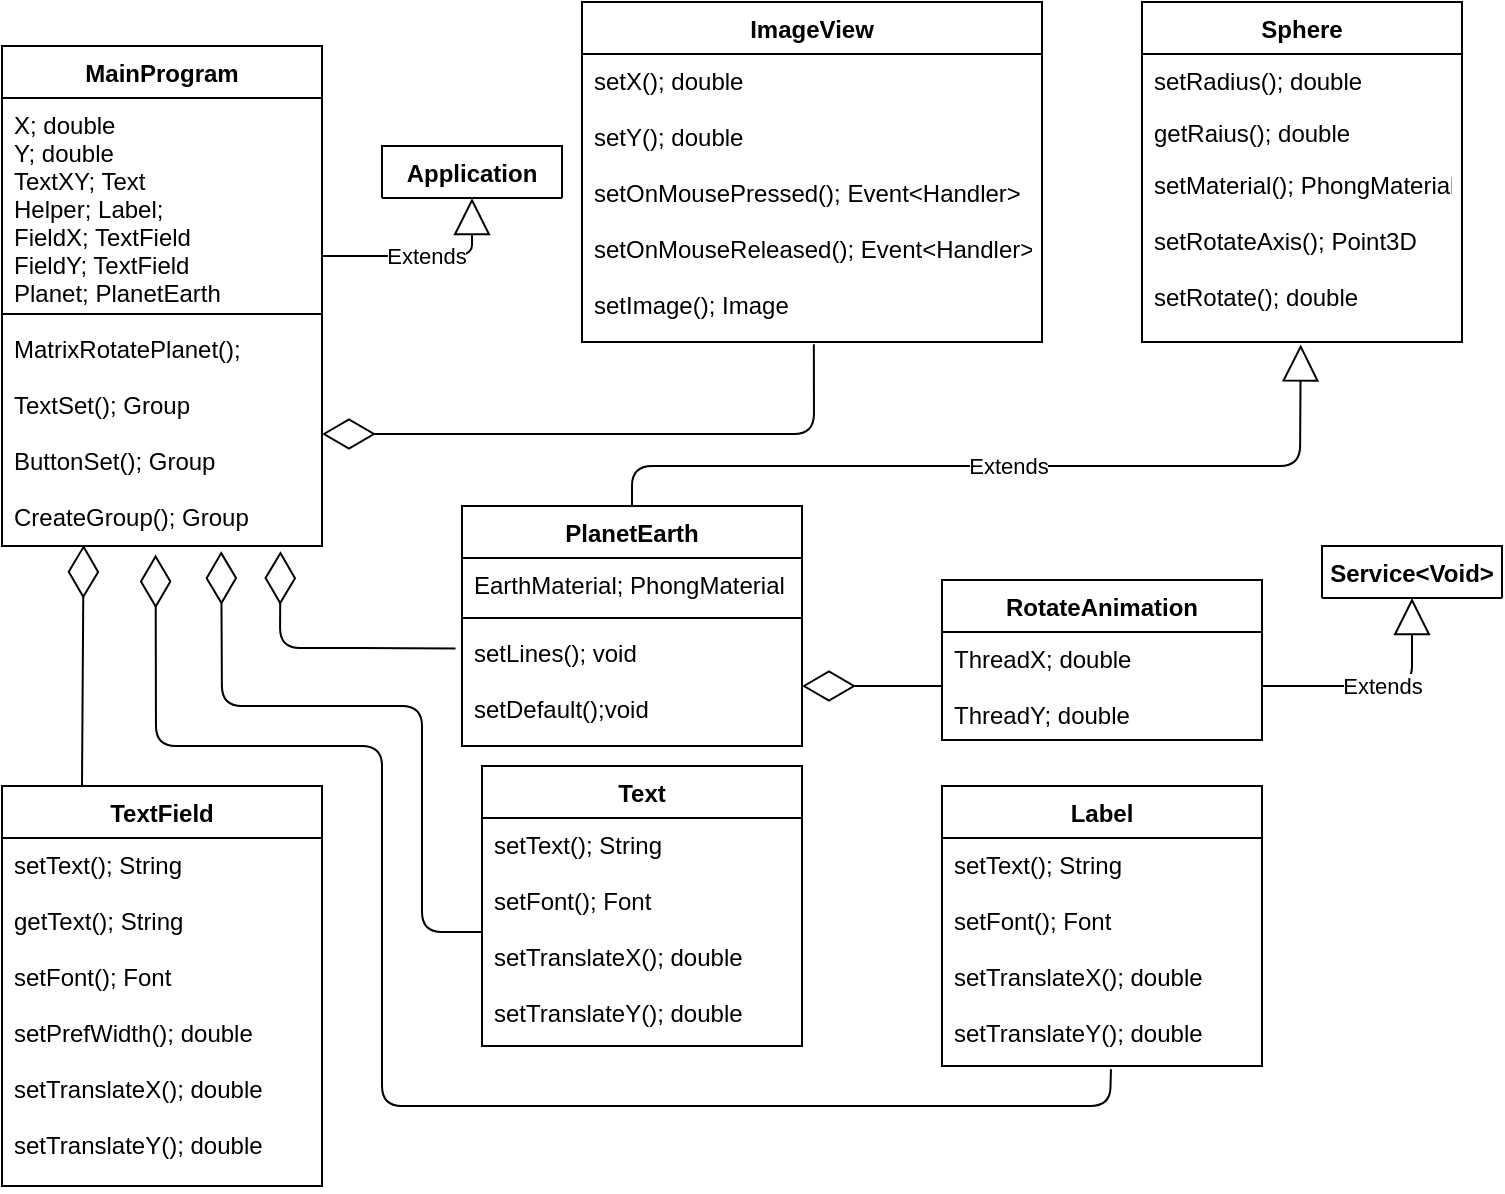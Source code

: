 <mxfile version="12.4.3" type="device" pages="1"><diagram id="LgOvtcqZybx8i6TWVQgV" name="Page-1"><mxGraphModel dx="1038" dy="580" grid="1" gridSize="10" guides="1" tooltips="1" connect="1" arrows="1" fold="1" page="1" pageScale="1" pageWidth="827" pageHeight="1169" math="0" shadow="0"><root><mxCell id="0"/><mxCell id="1" parent="0"/><mxCell id="gwcLNiOGNvJbn6Li3570-8" value="Sphere" style="swimlane;fontStyle=1;childLayout=stackLayout;horizontal=1;startSize=26;fillColor=none;horizontalStack=0;resizeParent=1;resizeParentMax=0;resizeLast=0;collapsible=1;marginBottom=0;" parent="1" vertex="1"><mxGeometry x="600" y="78" width="160" height="170" as="geometry"/></mxCell><mxCell id="gwcLNiOGNvJbn6Li3570-9" value="setRadius(); double" style="text;strokeColor=none;fillColor=none;align=left;verticalAlign=top;spacingLeft=4;spacingRight=4;overflow=hidden;rotatable=0;points=[[0,0.5],[1,0.5]];portConstraint=eastwest;" parent="gwcLNiOGNvJbn6Li3570-8" vertex="1"><mxGeometry y="26" width="160" height="26" as="geometry"/></mxCell><mxCell id="gwcLNiOGNvJbn6Li3570-10" value="getRaius(); double" style="text;strokeColor=none;fillColor=none;align=left;verticalAlign=top;spacingLeft=4;spacingRight=4;overflow=hidden;rotatable=0;points=[[0,0.5],[1,0.5]];portConstraint=eastwest;" parent="gwcLNiOGNvJbn6Li3570-8" vertex="1"><mxGeometry y="52" width="160" height="26" as="geometry"/></mxCell><mxCell id="gwcLNiOGNvJbn6Li3570-11" value="setMaterial(); PhongMaterial&#10;&#10;setRotateAxis(); Point3D&#10;&#10;setRotate(); double&#10;" style="text;strokeColor=none;fillColor=none;align=left;verticalAlign=top;spacingLeft=4;spacingRight=4;overflow=hidden;rotatable=0;points=[[0,0.5],[1,0.5]];portConstraint=eastwest;" parent="gwcLNiOGNvJbn6Li3570-8" vertex="1"><mxGeometry y="78" width="160" height="92" as="geometry"/></mxCell><mxCell id="gwcLNiOGNvJbn6Li3570-12" value="PlanetEarth" style="swimlane;fontStyle=1;align=center;verticalAlign=top;childLayout=stackLayout;horizontal=1;startSize=26;horizontalStack=0;resizeParent=1;resizeParentMax=0;resizeLast=0;collapsible=1;marginBottom=0;" parent="1" vertex="1"><mxGeometry x="260" y="330" width="170" height="120" as="geometry"/></mxCell><mxCell id="gwcLNiOGNvJbn6Li3570-13" value="EarthMaterial; PhongMaterial" style="text;strokeColor=none;fillColor=none;align=left;verticalAlign=top;spacingLeft=4;spacingRight=4;overflow=hidden;rotatable=0;points=[[0,0.5],[1,0.5]];portConstraint=eastwest;" parent="gwcLNiOGNvJbn6Li3570-12" vertex="1"><mxGeometry y="26" width="170" height="26" as="geometry"/></mxCell><mxCell id="gwcLNiOGNvJbn6Li3570-14" value="" style="line;strokeWidth=1;fillColor=none;align=left;verticalAlign=middle;spacingTop=-1;spacingLeft=3;spacingRight=3;rotatable=0;labelPosition=right;points=[];portConstraint=eastwest;" parent="gwcLNiOGNvJbn6Li3570-12" vertex="1"><mxGeometry y="52" width="170" height="8" as="geometry"/></mxCell><mxCell id="gwcLNiOGNvJbn6Li3570-15" value="setLines(); void&#10;&#10;setDefault();void" style="text;strokeColor=none;fillColor=none;align=left;verticalAlign=top;spacingLeft=4;spacingRight=4;overflow=hidden;rotatable=0;points=[[0,0.5],[1,0.5]];portConstraint=eastwest;" parent="gwcLNiOGNvJbn6Li3570-12" vertex="1"><mxGeometry y="60" width="170" height="60" as="geometry"/></mxCell><mxCell id="gwcLNiOGNvJbn6Li3570-20" value="RotateAnimation" style="swimlane;fontStyle=1;align=center;verticalAlign=top;childLayout=stackLayout;horizontal=1;startSize=26;horizontalStack=0;resizeParent=1;resizeParentMax=0;resizeLast=0;collapsible=1;marginBottom=0;" parent="1" vertex="1"><mxGeometry x="500" y="367" width="160" height="80" as="geometry"/></mxCell><mxCell id="gwcLNiOGNvJbn6Li3570-21" value="ThreadX; double&#10;&#10;ThreadY; double" style="text;strokeColor=none;fillColor=none;align=left;verticalAlign=top;spacingLeft=4;spacingRight=4;overflow=hidden;rotatable=0;points=[[0,0.5],[1,0.5]];portConstraint=eastwest;" parent="gwcLNiOGNvJbn6Li3570-20" vertex="1"><mxGeometry y="26" width="160" height="54" as="geometry"/></mxCell><mxCell id="gwcLNiOGNvJbn6Li3570-32" value="MainProgram" style="swimlane;fontStyle=1;align=center;verticalAlign=top;childLayout=stackLayout;horizontal=1;startSize=26;horizontalStack=0;resizeParent=1;resizeParentMax=0;resizeLast=0;collapsible=1;marginBottom=0;" parent="1" vertex="1"><mxGeometry x="30" y="100" width="160" height="250" as="geometry"/></mxCell><mxCell id="gwcLNiOGNvJbn6Li3570-33" value="X; double&#10;Y; double&#10;TextXY; Text&#10;Helper; Label;&#10;FieldX; TextField &#10;FieldY; TextField &#10;Planet; PlanetEarth" style="text;strokeColor=none;fillColor=none;align=left;verticalAlign=top;spacingLeft=4;spacingRight=4;overflow=hidden;rotatable=0;points=[[0,0.5],[1,0.5]];portConstraint=eastwest;" parent="gwcLNiOGNvJbn6Li3570-32" vertex="1"><mxGeometry y="26" width="160" height="104" as="geometry"/></mxCell><mxCell id="gwcLNiOGNvJbn6Li3570-34" value="" style="line;strokeWidth=1;fillColor=none;align=left;verticalAlign=middle;spacingTop=-1;spacingLeft=3;spacingRight=3;rotatable=0;labelPosition=right;points=[];portConstraint=eastwest;" parent="gwcLNiOGNvJbn6Li3570-32" vertex="1"><mxGeometry y="130" width="160" height="8" as="geometry"/></mxCell><mxCell id="gwcLNiOGNvJbn6Li3570-35" value="MatrixRotatePlanet();&#10;&#10;TextSet(); Group&#10;&#10;ButtonSet(); Group&#10;&#10;CreateGroup(); Group&#10;" style="text;strokeColor=none;fillColor=none;align=left;verticalAlign=top;spacingLeft=4;spacingRight=4;overflow=hidden;rotatable=0;points=[[0,0.5],[1,0.5]];portConstraint=eastwest;" parent="gwcLNiOGNvJbn6Li3570-32" vertex="1"><mxGeometry y="138" width="160" height="112" as="geometry"/></mxCell><mxCell id="gwcLNiOGNvJbn6Li3570-36" value="Extends" style="endArrow=block;endSize=16;endFill=0;html=1;exitX=0.5;exitY=0;exitDx=0;exitDy=0;entryX=0.496;entryY=1.013;entryDx=0;entryDy=0;entryPerimeter=0;" parent="1" source="gwcLNiOGNvJbn6Li3570-12" target="gwcLNiOGNvJbn6Li3570-11" edge="1"><mxGeometry width="160" relative="1" as="geometry"><mxPoint x="10" y="720" as="sourcePoint"/><mxPoint x="340" y="430" as="targetPoint"/><Array as="points"><mxPoint x="345" y="310"/><mxPoint x="679" y="310"/></Array></mxGeometry></mxCell><mxCell id="gwcLNiOGNvJbn6Li3570-37" value="" style="endArrow=diamondThin;endFill=0;endSize=24;html=1;exitX=0;exitY=0.5;exitDx=0;exitDy=0;entryX=1;entryY=0.5;entryDx=0;entryDy=0;" parent="1" source="gwcLNiOGNvJbn6Li3570-21" target="gwcLNiOGNvJbn6Li3570-15" edge="1"><mxGeometry width="160" relative="1" as="geometry"><mxPoint x="60" y="730" as="sourcePoint"/><mxPoint x="470" y="422" as="targetPoint"/></mxGeometry></mxCell><mxCell id="gwcLNiOGNvJbn6Li3570-38" value="" style="endArrow=diamondThin;endFill=0;endSize=24;html=1;entryX=0.87;entryY=1.023;entryDx=0;entryDy=0;entryPerimeter=0;exitX=-0.019;exitY=0.187;exitDx=0;exitDy=0;exitPerimeter=0;" parent="1" source="gwcLNiOGNvJbn6Li3570-15" target="gwcLNiOGNvJbn6Li3570-35" edge="1"><mxGeometry width="160" relative="1" as="geometry"><mxPoint x="110" y="540" as="sourcePoint"/><mxPoint x="240" y="540" as="targetPoint"/><Array as="points"><mxPoint x="200" y="401"/><mxPoint x="169" y="401"/></Array></mxGeometry></mxCell><mxCell id="gwcLNiOGNvJbn6Li3570-39" value="ImageView" style="swimlane;fontStyle=1;align=center;verticalAlign=top;childLayout=stackLayout;horizontal=1;startSize=26;horizontalStack=0;resizeParent=1;resizeParentMax=0;resizeLast=0;collapsible=1;marginBottom=0;" parent="1" vertex="1"><mxGeometry x="320" y="78" width="230" height="170" as="geometry"/></mxCell><mxCell id="gwcLNiOGNvJbn6Li3570-42" value="setX(); double&#10;&#10;setY(); double&#10;&#10;setOnMousePressed(); Event&lt;Handler&gt;&#10;&#10;setOnMouseReleased(); Event&lt;Handler&gt;&#10;&#10;setImage(); Image" style="text;strokeColor=none;fillColor=none;align=left;verticalAlign=top;spacingLeft=4;spacingRight=4;overflow=hidden;rotatable=0;points=[[0,0.5],[1,0.5]];portConstraint=eastwest;" parent="gwcLNiOGNvJbn6Li3570-39" vertex="1"><mxGeometry y="26" width="230" height="144" as="geometry"/></mxCell><mxCell id="gwcLNiOGNvJbn6Li3570-43" value="" style="endArrow=diamondThin;endFill=0;endSize=24;html=1;entryX=1;entryY=0.5;entryDx=0;entryDy=0;exitX=0.504;exitY=1.008;exitDx=0;exitDy=0;exitPerimeter=0;" parent="1" source="gwcLNiOGNvJbn6Li3570-42" target="gwcLNiOGNvJbn6Li3570-35" edge="1"><mxGeometry width="160" relative="1" as="geometry"><mxPoint x="357.09" y="436.85" as="sourcePoint"/><mxPoint x="230.0" y="379.998" as="targetPoint"/><Array as="points"><mxPoint x="436" y="294"/><mxPoint x="220" y="294"/></Array></mxGeometry></mxCell><mxCell id="gwcLNiOGNvJbn6Li3570-44" value="Label" style="swimlane;fontStyle=1;align=center;verticalAlign=top;childLayout=stackLayout;horizontal=1;startSize=26;horizontalStack=0;resizeParent=1;resizeParentMax=0;resizeLast=0;collapsible=1;marginBottom=0;" parent="1" vertex="1"><mxGeometry x="500" y="470" width="160" height="140" as="geometry"/></mxCell><mxCell id="gwcLNiOGNvJbn6Li3570-47" value="setText(); String&#10;&#10;setFont(); Font&#10;&#10;setTranslateX(); double&#10;&#10;setTranslateY(); double&#10;&#10;" style="text;strokeColor=none;fillColor=none;align=left;verticalAlign=top;spacingLeft=4;spacingRight=4;overflow=hidden;rotatable=0;points=[[0,0.5],[1,0.5]];portConstraint=eastwest;" parent="gwcLNiOGNvJbn6Li3570-44" vertex="1"><mxGeometry y="26" width="160" height="114" as="geometry"/></mxCell><mxCell id="gwcLNiOGNvJbn6Li3570-51" value="Text" style="swimlane;fontStyle=1;align=center;verticalAlign=top;childLayout=stackLayout;horizontal=1;startSize=26;horizontalStack=0;resizeParent=1;resizeParentMax=0;resizeLast=0;collapsible=1;marginBottom=0;" parent="1" vertex="1"><mxGeometry x="270" y="460" width="160" height="140" as="geometry"/></mxCell><mxCell id="gwcLNiOGNvJbn6Li3570-52" value="setText(); String&#10;&#10;setFont(); Font&#10;&#10;setTranslateX(); double&#10;&#10;setTranslateY(); double&#10;&#10;" style="text;strokeColor=none;fillColor=none;align=left;verticalAlign=top;spacingLeft=4;spacingRight=4;overflow=hidden;rotatable=0;points=[[0,0.5],[1,0.5]];portConstraint=eastwest;" parent="gwcLNiOGNvJbn6Li3570-51" vertex="1"><mxGeometry y="26" width="160" height="114" as="geometry"/></mxCell><mxCell id="gwcLNiOGNvJbn6Li3570-53" value="TextField" style="swimlane;fontStyle=1;align=center;verticalAlign=top;childLayout=stackLayout;horizontal=1;startSize=26;horizontalStack=0;resizeParent=1;resizeParentMax=0;resizeLast=0;collapsible=1;marginBottom=0;" parent="1" vertex="1"><mxGeometry x="30" y="470" width="160" height="200" as="geometry"/></mxCell><mxCell id="gwcLNiOGNvJbn6Li3570-54" value="setText(); String&#10;&#10;getText(); String&#10;&#10;setFont(); Font&#10;&#10;setPrefWidth(); double&#10;&#10;setTranslateX(); double&#10;&#10;setTranslateY(); double&#10;&#10;" style="text;strokeColor=none;fillColor=none;align=left;verticalAlign=top;spacingLeft=4;spacingRight=4;overflow=hidden;rotatable=0;points=[[0,0.5],[1,0.5]];portConstraint=eastwest;" parent="gwcLNiOGNvJbn6Li3570-53" vertex="1"><mxGeometry y="26" width="160" height="174" as="geometry"/></mxCell><mxCell id="gwcLNiOGNvJbn6Li3570-57" value="" style="endArrow=diamondThin;endFill=0;endSize=24;html=1;entryX=0.685;entryY=1.023;entryDx=0;entryDy=0;entryPerimeter=0;exitX=0;exitY=0.5;exitDx=0;exitDy=0;" parent="1" source="gwcLNiOGNvJbn6Li3570-52" target="gwcLNiOGNvJbn6Li3570-35" edge="1"><mxGeometry width="160" relative="1" as="geometry"><mxPoint x="60" y="560" as="sourcePoint"/><mxPoint x="220" y="560" as="targetPoint"/><Array as="points"><mxPoint x="240" y="543"/><mxPoint x="240" y="430"/><mxPoint x="140" y="430"/></Array></mxGeometry></mxCell><mxCell id="gwcLNiOGNvJbn6Li3570-58" value="" style="endArrow=diamondThin;endFill=0;endSize=24;html=1;entryX=0.48;entryY=1.038;entryDx=0;entryDy=0;entryPerimeter=0;exitX=0.528;exitY=1.014;exitDx=0;exitDy=0;exitPerimeter=0;" parent="1" source="gwcLNiOGNvJbn6Li3570-47" target="gwcLNiOGNvJbn6Li3570-35" edge="1"><mxGeometry width="160" relative="1" as="geometry"><mxPoint x="510" y="810" as="sourcePoint"/><mxPoint x="160" y="850" as="targetPoint"/><Array as="points"><mxPoint x="584" y="630"/><mxPoint x="220" y="630"/><mxPoint x="220" y="450"/><mxPoint x="107" y="450"/></Array></mxGeometry></mxCell><mxCell id="gwcLNiOGNvJbn6Li3570-59" value="Service&lt;Void&gt;" style="swimlane;fontStyle=1;childLayout=stackLayout;horizontal=1;startSize=26;fillColor=none;horizontalStack=0;resizeParent=1;resizeParentMax=0;resizeLast=0;collapsible=1;marginBottom=0;" parent="1" vertex="1" collapsed="1"><mxGeometry x="690" y="350" width="90" height="26" as="geometry"><mxRectangle x="690" y="250" width="103.53" height="170" as="alternateBounds"/></mxGeometry></mxCell><mxCell id="gwcLNiOGNvJbn6Li3570-60" value="setRadius(); double" style="text;strokeColor=none;fillColor=none;align=left;verticalAlign=top;spacingLeft=4;spacingRight=4;overflow=hidden;rotatable=0;points=[[0,0.5],[1,0.5]];portConstraint=eastwest;" parent="gwcLNiOGNvJbn6Li3570-59" vertex="1"><mxGeometry y="26" width="90" height="26" as="geometry"/></mxCell><mxCell id="gwcLNiOGNvJbn6Li3570-61" value="getRaius(); double" style="text;strokeColor=none;fillColor=none;align=left;verticalAlign=top;spacingLeft=4;spacingRight=4;overflow=hidden;rotatable=0;points=[[0,0.5],[1,0.5]];portConstraint=eastwest;" parent="gwcLNiOGNvJbn6Li3570-59" vertex="1"><mxGeometry y="52" width="90" height="26" as="geometry"/></mxCell><mxCell id="gwcLNiOGNvJbn6Li3570-62" value="setMaterial(); PhongMaterial&#10;&#10;setRotateAxis(); Point3D&#10;&#10;setRotate(); double&#10;" style="text;strokeColor=none;fillColor=none;align=left;verticalAlign=top;spacingLeft=4;spacingRight=4;overflow=hidden;rotatable=0;points=[[0,0.5],[1,0.5]];portConstraint=eastwest;" parent="gwcLNiOGNvJbn6Li3570-59" vertex="1"><mxGeometry y="78" width="90" height="92" as="geometry"/></mxCell><mxCell id="gwcLNiOGNvJbn6Li3570-63" value="Extends" style="endArrow=block;endSize=16;endFill=0;html=1;exitX=1;exitY=0.5;exitDx=0;exitDy=0;entryX=0.5;entryY=1;entryDx=0;entryDy=0;" parent="1" source="gwcLNiOGNvJbn6Li3570-21" target="gwcLNiOGNvJbn6Li3570-59" edge="1"><mxGeometry width="160" relative="1" as="geometry"><mxPoint x="510" y="434.8" as="sourcePoint"/><mxPoint x="744.36" y="395.996" as="targetPoint"/><Array as="points"><mxPoint x="735" y="420"/></Array></mxGeometry></mxCell><mxCell id="roMQA_Ohi7lKVx9I1Wv6-6" value="Application" style="swimlane;fontStyle=1;childLayout=stackLayout;horizontal=1;startSize=26;fillColor=none;horizontalStack=0;resizeParent=1;resizeParentMax=0;resizeLast=0;collapsible=1;marginBottom=0;" vertex="1" collapsed="1" parent="1"><mxGeometry x="220" y="150" width="90" height="26" as="geometry"><mxRectangle x="690" y="250" width="103.53" height="170" as="alternateBounds"/></mxGeometry></mxCell><mxCell id="roMQA_Ohi7lKVx9I1Wv6-7" value="setRadius(); double" style="text;strokeColor=none;fillColor=none;align=left;verticalAlign=top;spacingLeft=4;spacingRight=4;overflow=hidden;rotatable=0;points=[[0,0.5],[1,0.5]];portConstraint=eastwest;" vertex="1" parent="roMQA_Ohi7lKVx9I1Wv6-6"><mxGeometry y="26" width="90" height="26" as="geometry"/></mxCell><mxCell id="roMQA_Ohi7lKVx9I1Wv6-8" value="getRaius(); double" style="text;strokeColor=none;fillColor=none;align=left;verticalAlign=top;spacingLeft=4;spacingRight=4;overflow=hidden;rotatable=0;points=[[0,0.5],[1,0.5]];portConstraint=eastwest;" vertex="1" parent="roMQA_Ohi7lKVx9I1Wv6-6"><mxGeometry y="52" width="90" height="26" as="geometry"/></mxCell><mxCell id="roMQA_Ohi7lKVx9I1Wv6-9" value="setMaterial(); PhongMaterial&#10;&#10;setRotateAxis(); Point3D&#10;&#10;setRotate(); double&#10;" style="text;strokeColor=none;fillColor=none;align=left;verticalAlign=top;spacingLeft=4;spacingRight=4;overflow=hidden;rotatable=0;points=[[0,0.5],[1,0.5]];portConstraint=eastwest;" vertex="1" parent="roMQA_Ohi7lKVx9I1Wv6-6"><mxGeometry y="78" width="90" height="92" as="geometry"/></mxCell><mxCell id="roMQA_Ohi7lKVx9I1Wv6-10" value="Extends" style="endArrow=block;endSize=16;endFill=0;html=1;entryX=0.5;entryY=1;entryDx=0;entryDy=0;" edge="1" parent="1" target="roMQA_Ohi7lKVx9I1Wv6-6"><mxGeometry width="160" relative="1" as="geometry"><mxPoint x="190" y="205" as="sourcePoint"/><mxPoint x="274.36" y="175.996" as="targetPoint"/><Array as="points"><mxPoint x="265" y="205"/></Array></mxGeometry></mxCell><mxCell id="roMQA_Ohi7lKVx9I1Wv6-12" value="" style="endArrow=diamondThin;endFill=0;endSize=24;html=1;exitX=0.25;exitY=0;exitDx=0;exitDy=0;entryX=0.255;entryY=0.995;entryDx=0;entryDy=0;entryPerimeter=0;" edge="1" parent="1" source="gwcLNiOGNvJbn6Li3570-53" target="gwcLNiOGNvJbn6Li3570-35"><mxGeometry width="160" relative="1" as="geometry"><mxPoint x="30" y="690" as="sourcePoint"/><mxPoint x="68" y="390" as="targetPoint"/></mxGeometry></mxCell></root></mxGraphModel></diagram></mxfile>
